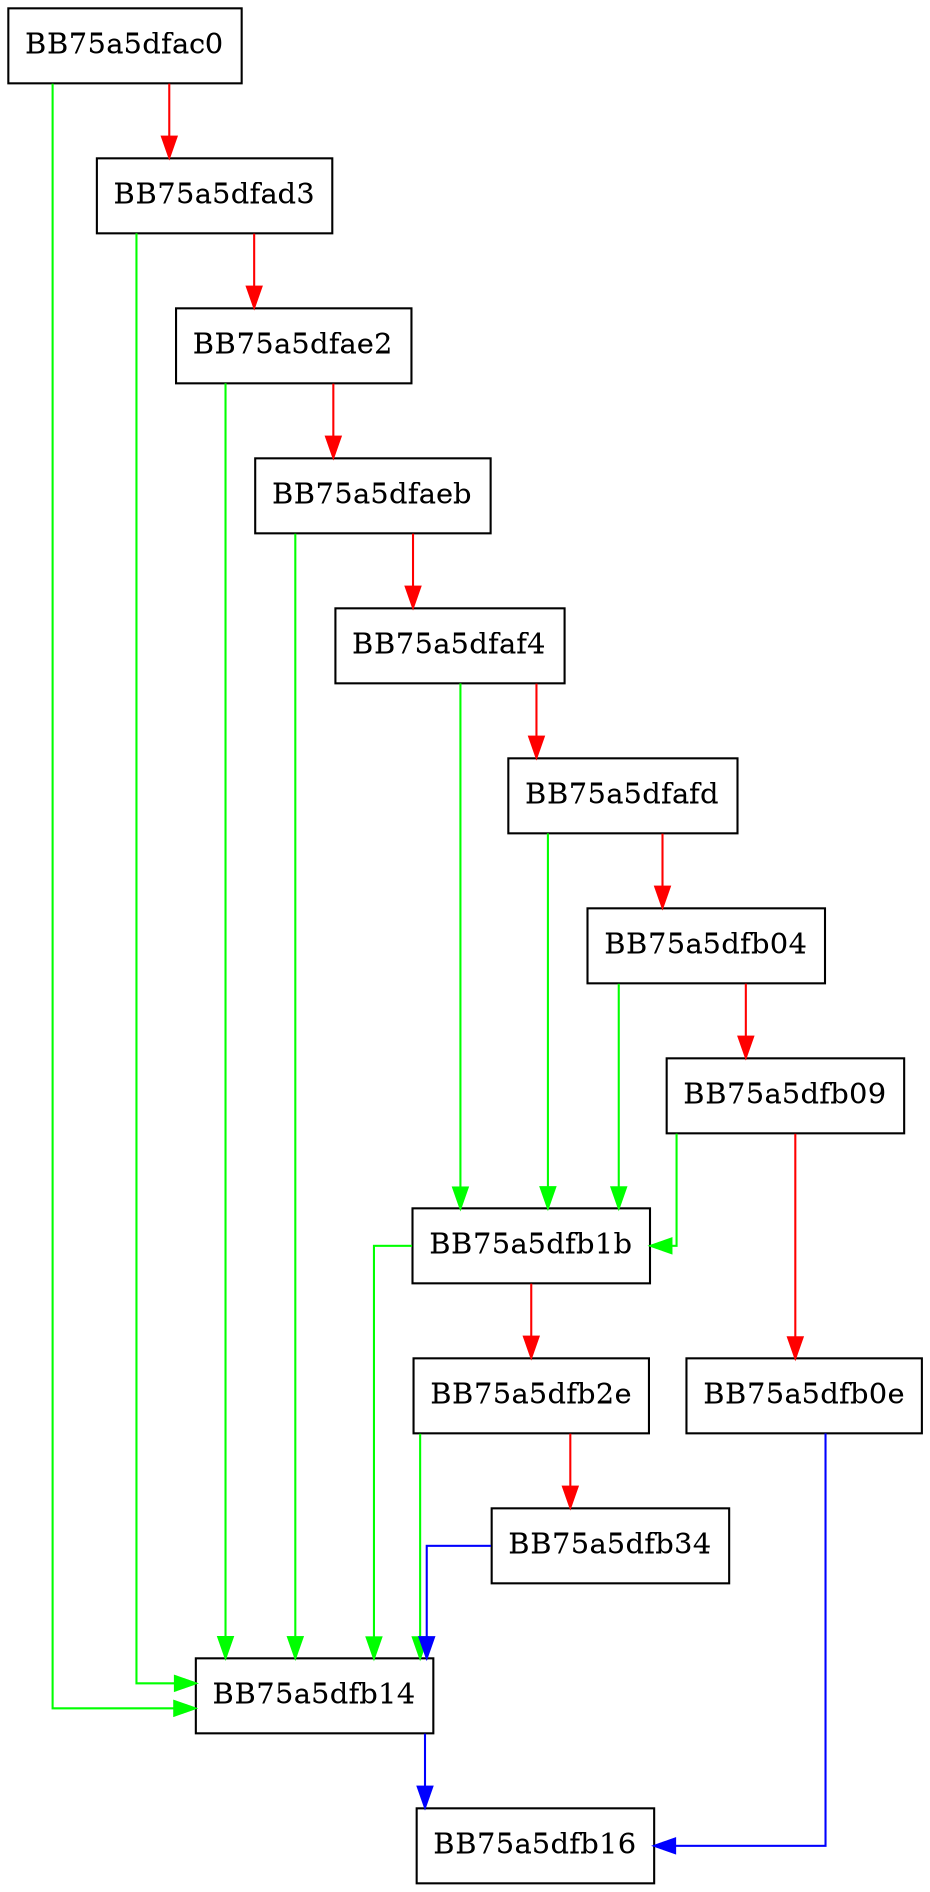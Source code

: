 digraph ExtractCmdLine {
  node [shape="box"];
  graph [splines=ortho];
  BB75a5dfac0 -> BB75a5dfb14 [color="green"];
  BB75a5dfac0 -> BB75a5dfad3 [color="red"];
  BB75a5dfad3 -> BB75a5dfb14 [color="green"];
  BB75a5dfad3 -> BB75a5dfae2 [color="red"];
  BB75a5dfae2 -> BB75a5dfb14 [color="green"];
  BB75a5dfae2 -> BB75a5dfaeb [color="red"];
  BB75a5dfaeb -> BB75a5dfb14 [color="green"];
  BB75a5dfaeb -> BB75a5dfaf4 [color="red"];
  BB75a5dfaf4 -> BB75a5dfb1b [color="green"];
  BB75a5dfaf4 -> BB75a5dfafd [color="red"];
  BB75a5dfafd -> BB75a5dfb1b [color="green"];
  BB75a5dfafd -> BB75a5dfb04 [color="red"];
  BB75a5dfb04 -> BB75a5dfb1b [color="green"];
  BB75a5dfb04 -> BB75a5dfb09 [color="red"];
  BB75a5dfb09 -> BB75a5dfb1b [color="green"];
  BB75a5dfb09 -> BB75a5dfb0e [color="red"];
  BB75a5dfb0e -> BB75a5dfb16 [color="blue"];
  BB75a5dfb14 -> BB75a5dfb16 [color="blue"];
  BB75a5dfb1b -> BB75a5dfb14 [color="green"];
  BB75a5dfb1b -> BB75a5dfb2e [color="red"];
  BB75a5dfb2e -> BB75a5dfb14 [color="green"];
  BB75a5dfb2e -> BB75a5dfb34 [color="red"];
  BB75a5dfb34 -> BB75a5dfb14 [color="blue"];
}